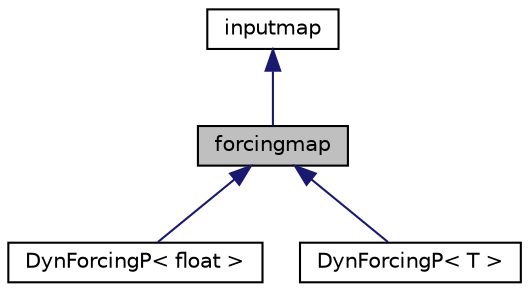 digraph "forcingmap"
{
 // LATEX_PDF_SIZE
  bgcolor="transparent";
  edge [fontname="Helvetica",fontsize="10",labelfontname="Helvetica",labelfontsize="10"];
  node [fontname="Helvetica",fontsize="10",shape=record];
  Node1 [label="forcingmap",height=0.2,width=0.4,color="black", fillcolor="grey75", style="filled", fontcolor="black",tooltip=" "];
  Node2 -> Node1 [dir="back",color="midnightblue",fontsize="10",style="solid",fontname="Helvetica"];
  Node2 [label="inputmap",height=0.2,width=0.4,color="black",URL="$classinputmap.html",tooltip=" "];
  Node1 -> Node3 [dir="back",color="midnightblue",fontsize="10",style="solid",fontname="Helvetica"];
  Node3 [label="DynForcingP\< float \>",height=0.2,width=0.4,color="black",URL="$structDynForcingP.html",tooltip=" "];
  Node1 -> Node4 [dir="back",color="midnightblue",fontsize="10",style="solid",fontname="Helvetica"];
  Node4 [label="DynForcingP\< T \>",height=0.2,width=0.4,color="black",URL="$structDynForcingP.html",tooltip=" "];
}
